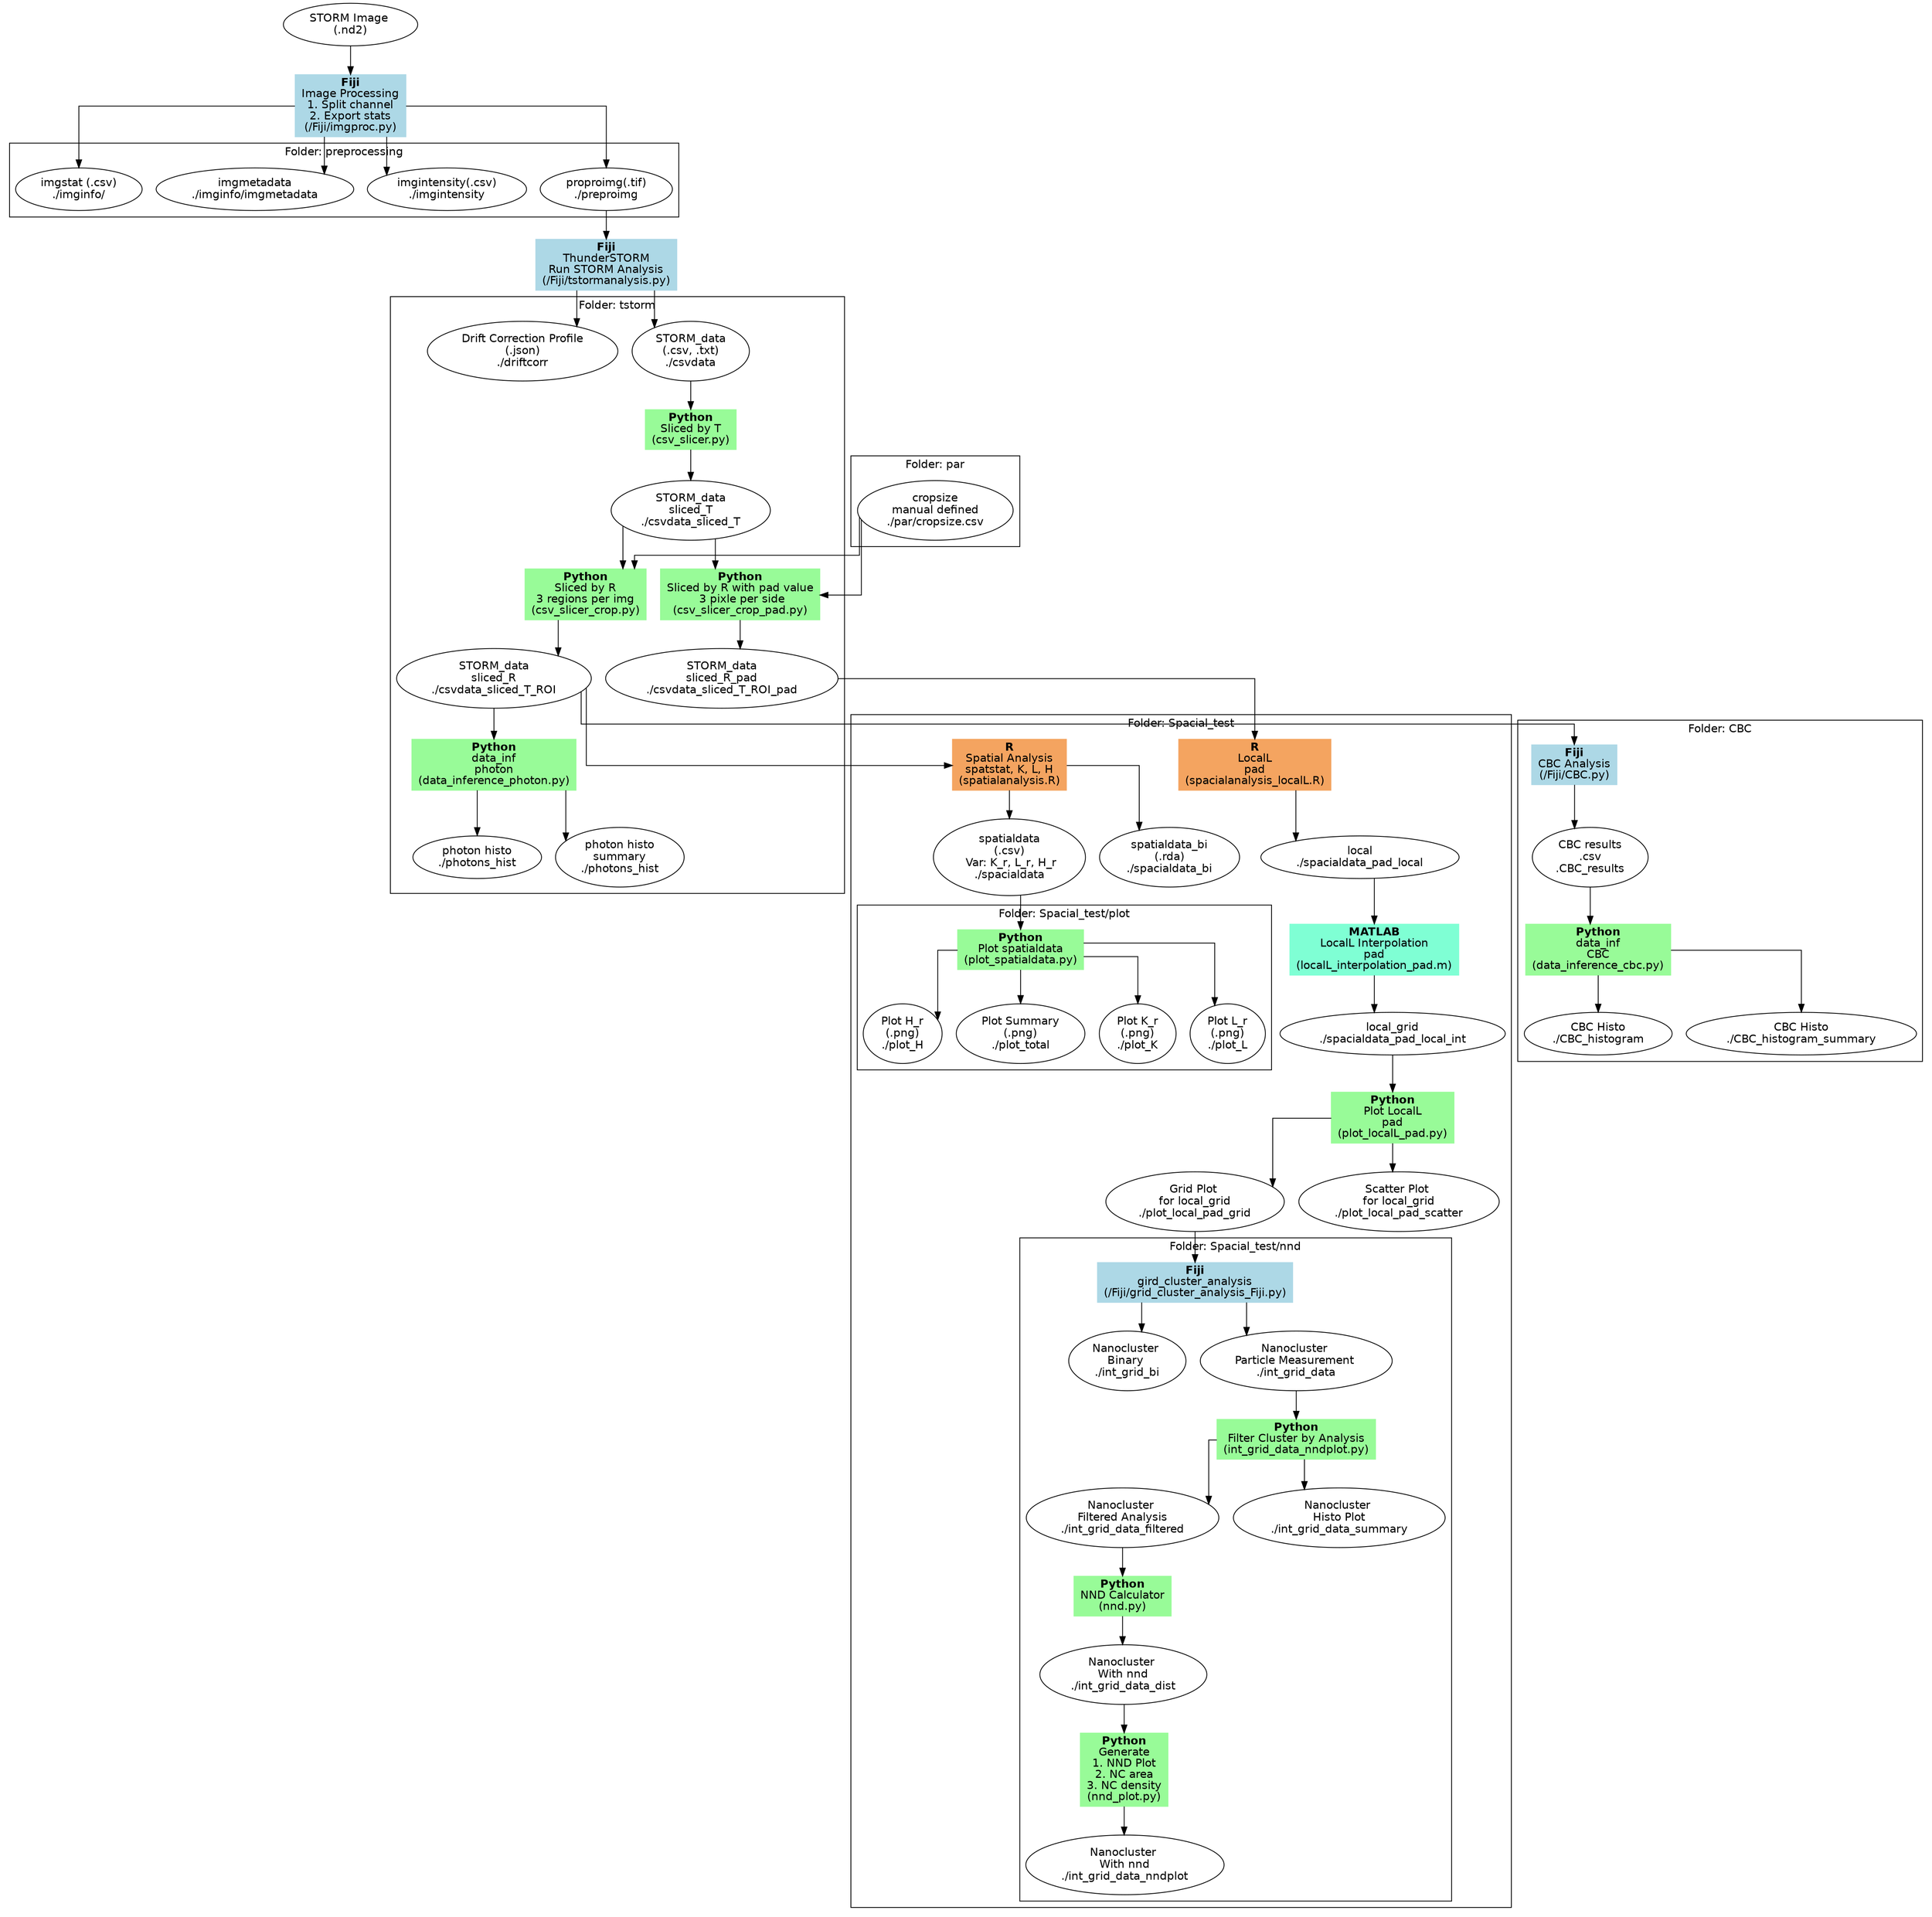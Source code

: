 digraph STROM_Chaser{
    // Config the working layout
    graph [fontname = "helvetica"];
    node [fontname = "helvetica"];
    edge [fontname = "helvetica"];
    // Style of edge
    splines = ortho;

    //nodes
    //preprocessing
    rawimg [label= "STORM Image \n(.nd2)"];
    img_prepro [label = <<B>Fiji</B><br />Image Processing<br />1. Split channel<br />2. Export stats<br />(/Fiji/imgproc.py)>, 
                shape = box, style=filled;
                color=lightblue];
    preproimg [label = "proproimg(.tif)\n./preproimg"];
    imgintensity [label = "imgintensity(.csv)\n./imgintensity"];
    imgmetadata [label = "imgmetadata\n./imginfo/imgmetadata"];
    imgstat [label = "imgstat (.csv)\n./imginfo/"];

    //tSTORM analysis
    tstormanalysis [label = <<B>Fiji</B><br />ThunderSTORM<br />Run STORM Analysis<br />(/Fiji/tstormanalysis.py)>, 
                    shape = box, style=filled,
                    color=lightblue];
    csvdata [label="STORM_data\n(.csv, .txt)\n./csvdata"];
    driftcorr [label="Drift Correction Profile\n(.json)\n./driftcorr"];
    slicer_t [label = <<B>Python</B><br />Sliced by T<br />(csv_slicer.py)>, 
                shape = box, style=filled,
                color=PaleGreen];
    csvdata_sliced_T [label = "STORM_data\nsliced_T\n./csvdata_sliced_T"];
    cropsize [label = "cropsize\nmanual defined\n./par/cropsize.csv"]
    slicer_r [label = <<B>Python</B><br />Sliced by R<br />3 regions per img<br />(csv_slicer_crop.py)>, 
                shape = box, style=filled,
                color=PaleGreen];
    csvdata_sliced_T_ROI [label = "STORM_data\nsliced_R\n./csvdata_sliced_T_ROI"];
    
    //spacial analysis
    spatialanalysis [label = <<B>R</B><br />Spatial Analysis<br />spatstat, K, L, H<br />(spatialanalysis.R)>, 
                        shape = box, style=filled,
                        color=sandybrown];
    spatialdata [label = "spatialdata\n(.csv)\n Var: K_r, L_r, H_r\n./spacialdata"];
    spatialdata_bi [label = "spatialdata_bi\n(.rda)\n./spacialdata_bi"];

    //spacial analysis plot
    plot_spatialdata [label = <<B>Python</B><br />Plot spatialdata<br />(plot_spatialdata.py)>, 
                        shape = box, style=filled,
                        color=PaleGreen];
    plot_K [label = "Plot K_r\n(.png)\n./plot_K"];
    plot_L [label = "Plot L_r\n(.png)\n./plot_L"];
    plot_H [label = "Plot H_r\n(.png)\n./plot_H"];
    plot_total [label = "Plot Summary\n(.png)\n./plot_total"];
    
    //CBC analysis
    CBC_analysis [label = <<B>Fiji</B><br />CBC Analysis<br />(/Fiji/CBC.py)>, 
                    shape = box, style=filled,
                    color=lightblue];
    CBC_results [label = "CBC results\n.csv\n.CBC_results"]
    data_inference_cbc [label = <<B>Python</B><br />data_inf<br />CBC<br />(data_inference_cbc.py)>, 
                            shape = box, style=filled,
                            color=PaleGreen];
    CBC_histogram [label = "CBC Histo\n./CBC_histogram"]
    CBC_histogram_summary [label = "CBC Histo\n./CBC_histogram_summary"]

    //data inference
    data_inference_photon [label = <<B>Python</B><br />data_inf<br />photon<br />(data_inference_photon.py)>, 
                            shape = box, style=filled,
                            color=PaleGreen];
    photons_hist [label = "photon histo\n./photons_hist"]
    photons_hist_summary [label = "photon histo\nsummary\n./photons_hist"]
 
    //create pad crop file
    csv_slicer_crop_pad [label = <<B>Python</B><br />Sliced by R with pad value<br /> 3 pixle per side<br />(csv_slicer_crop_pad.py)>, 
                    shape = box, style=filled,
                    color=PaleGreen];
    csvdata_sliced_T_ROI_pad [label = "STORM_data\nsliced_R_pad\n./csvdata_sliced_T_ROI_pad"]
    
    //LocalL Analysis and plot; pad
    spacialanalysis_localL [label = <<B>R</B><br />LocalL<br />pad<br />(spacialanalysis_localL.R)>, 
                            shape = box, style=filled,
                            color=sandybrown];
    spacialdata_pad_local [label = "local\n./spacialdata_pad_local"];
    localL_interpolation_pad [label = <<B>MATLAB</B><br />LocalL Interpolation<br />pad<br />(localL_interpolation_pad.m)>, 
                            shape = box, style=filled,
                            color=aquamarine];
    spacialdata_pad_local_int [label = "local_grid\n./spacialdata_pad_local_int"];
    plot_localL_pad [label = <<B>Python</B><br />Plot LocalL<br />pad<br />(plot_localL_pad.py)>, 
                    shape = box, style=filled,
                    color=PaleGreen];
    plot_local_pad_grid [label = "Grid Plot \nfor local_grid\n./plot_local_pad_grid"];
    plot_local_pad_scatter [label = "Scatter Plot \nfor local_grid\n./plot_local_pad_scatter"];

    //Nanocluster Analysis
    grid_cluster_analysis_Fiji [label = <<B>Fiji</B><br />gird_cluster_analysis<br />(/Fiji/grid_cluster_analysis_Fiji.py)>, 
                shape = box, style=filled;
                color=lightblue];
    int_grid_bi [label = "Nanocluster \nBinary \n./int_grid_bi"];
    int_grid_data [label = "Nanocluster \nParticle Measurement \n./int_grid_data"];
    ndd_filter [label = <<B>Python</B><br />Filter Cluster by Analysis<br />(int_grid_data_nndplot.py)>, 
                    shape = box, style=filled,
                    color=PaleGreen];
    int_grid_data_filtered [label = "Nanocluster \nFiltered Analysis\n./int_grid_data_filtered"];
    int_grid_data_summary [label = "Nanocluster \nHisto Plot\n./int_grid_data_summary"];
    nnd [label = <<B>Python</B><br />NND Calculator<br />(nnd.py)>, 
                    shape = box, style=filled,
                    color=PaleGreen];
    int_grid_data_dist [label = "Nanocluster \nWith nnd\n./int_grid_data_dist"];
    nnd_plot [label = <<B>Python</B><br />Generate<br />1. NND Plot<br />2. NC area<br />3. NC density<br />(nnd_plot.py)>, 
                    shape = box, style=filled,
                    color=PaleGreen];
    int_grid_data_nndplot [label = "Nanocluster \nWith nnd\n./int_grid_data_nndplot"];

    //edges
    //preprocessing
    rawimg -> img_prepro;
    img_prepro -> {preproimg imgintensity imgmetadata imgstat};
    
    //tSTORM analysis
    preproimg -> tstormanalysis; 
    tstormanalysis -> {csvdata driftcorr}; 
    csvdata -> slicer_t;
    slicer_t -> csvdata_sliced_T;
    {csvdata_sliced_T, cropsize} -> slicer_r;
    slicer_r -> csvdata_sliced_T_ROI;
    
    //spacial analysis
    csvdata_sliced_T_ROI -> spatialanalysis;
    spatialanalysis -> {spatialdata spatialdata_bi};

    //spacial analysis plot
    spatialdata -> plot_spatialdata;
    plot_spatialdata -> {plot_K plot_L, plot_H, plot_total};
    
    //CBC analysis
    csvdata_sliced_T_ROI -> CBC_analysis
    CBC_analysis -> CBC_results

    //data inference
    csvdata_sliced_T_ROI -> data_inference_photon;
    data_inference_photon -> {photons_hist photons_hist_summary};
    CBC_results -> data_inference_cbc;
    data_inference_cbc -> {CBC_histogram CBC_histogram_summary};
    
    //create pad crop file
    {csvdata_sliced_T, cropsize} -> csv_slicer_crop_pad;
    csv_slicer_crop_pad -> csvdata_sliced_T_ROI_pad;

    //LocalL Analysis and plot; pad
    csvdata_sliced_T_ROI_pad -> spacialanalysis_localL;
    spacialanalysis_localL -> spacialdata_pad_local;
    spacialdata_pad_local -> localL_interpolation_pad;
    localL_interpolation_pad -> spacialdata_pad_local_int;
    spacialdata_pad_local_int -> plot_localL_pad;
    plot_localL_pad -> {plot_local_pad_grid, plot_local_pad_scatter};
    
    //Nanocluster Analysis
    plot_local_pad_grid -> grid_cluster_analysis_Fiji;
    grid_cluster_analysis_Fiji -> {int_grid_bi, int_grid_data};
    int_grid_data -> ndd_filter;
    ndd_filter -> {int_grid_data_filtered, int_grid_data_summary}
    int_grid_data_filtered -> nnd
    nnd -> int_grid_data_dist
    int_grid_data_dist -> nnd_plot
    nnd_plot -> int_grid_data_nndplot

    subgraph cluster_preprocessing {
        label="Folder: preprocessing";
        preproimg;
        imgintensity;
        imgmetadata;
        imgstat;
    }

    subgraph cluster_tstorm {
        label="Folder: tstorm";
        csvdata;
        driftcorr;
        csvdata_sliced_T;
        csvdata_sliced_T_ROI;
        csvdata_sliced_T_ROI_pad;
        slicer_t;
        slicer_r;
        csv_slicer_crop_pad;
        data_inference_photon;
        photons_hist;
        photons_hist_summary;
    }

    subgraph cluster_par {
        label="Folder: par";
        cropsize;
    }

    subgraph cluster_spacialtest {
        label="Folder: Spacial_test";
        spatialanalysis;
        spatialdata;
        spatialdata_bi;
        subgraph cluster_spplot {
            label="Folder: Spacial_test/plot";
            plot_spatialdata;
            plot_K;
            plot_L;
            plot_H;
            plot_total;
        }
        spacialanalysis_localL;
        spacialdata_pad_local;
        localL_interpolation_pad;
        spacialdata_pad_local_int;
        plot_localL_pad;
        plot_local_pad_grid;
        plot_local_pad_scatter;

        subgraph cluster_nnd {
            label="Folder: Spacial_test/nnd";
            grid_cluster_analysis_Fiji;
            int_grid_bi;
            int_grid_data;
            ndd_filter;
            int_grid_data_filtered;
            int_grid_data_summary;
            nnd;
            int_grid_data_dist;
            nnd_plot;
            int_grid_data_nndplot;
        }
        
    }

    subgraph cluster_CBC {
        label="Folder: CBC";
        CBC_analysis;
        CBC_results;
        data_inference_cbc;
        CBC_histogram;
        CBC_histogram_summary;
    }

}


